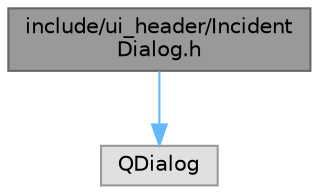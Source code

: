 digraph "include/ui_header/IncidentDialog.h"
{
 // LATEX_PDF_SIZE
  bgcolor="transparent";
  edge [fontname=Helvetica,fontsize=10,labelfontname=Helvetica,labelfontsize=10];
  node [fontname=Helvetica,fontsize=10,shape=box,height=0.2,width=0.4];
  Node1 [id="Node000001",label="include/ui_header/Incident\lDialog.h",height=0.2,width=0.4,color="gray40", fillcolor="grey60", style="filled", fontcolor="black",tooltip="A dialog used to record an incident during an exam session."];
  Node1 -> Node2 [id="edge1_Node000001_Node000002",color="steelblue1",style="solid",tooltip=" "];
  Node2 [id="Node000002",label="QDialog",height=0.2,width=0.4,color="grey60", fillcolor="#E0E0E0", style="filled",tooltip=" "];
}
